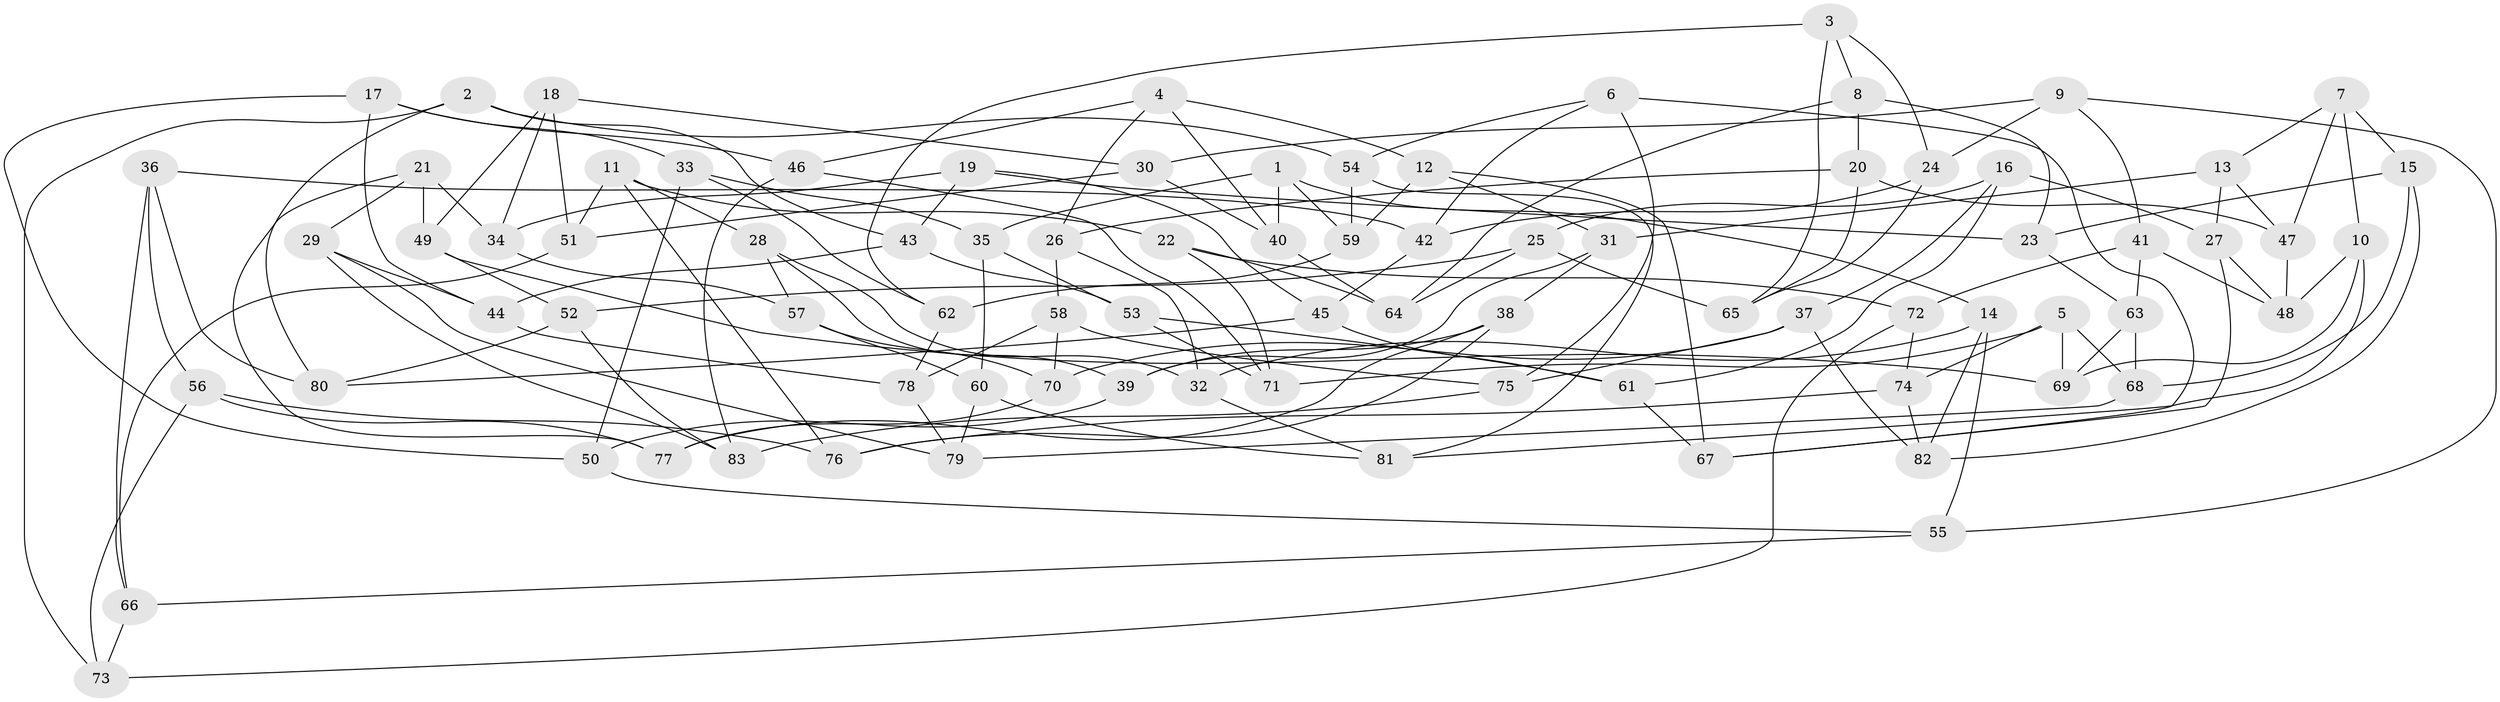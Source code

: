 // coarse degree distribution, {5: 0.21428571428571427, 3: 0.09523809523809523, 4: 0.23809523809523808, 6: 0.35714285714285715, 9: 0.023809523809523808, 7: 0.047619047619047616, 8: 0.023809523809523808}
// Generated by graph-tools (version 1.1) at 2025/38/03/04/25 23:38:15]
// undirected, 83 vertices, 166 edges
graph export_dot {
  node [color=gray90,style=filled];
  1;
  2;
  3;
  4;
  5;
  6;
  7;
  8;
  9;
  10;
  11;
  12;
  13;
  14;
  15;
  16;
  17;
  18;
  19;
  20;
  21;
  22;
  23;
  24;
  25;
  26;
  27;
  28;
  29;
  30;
  31;
  32;
  33;
  34;
  35;
  36;
  37;
  38;
  39;
  40;
  41;
  42;
  43;
  44;
  45;
  46;
  47;
  48;
  49;
  50;
  51;
  52;
  53;
  54;
  55;
  56;
  57;
  58;
  59;
  60;
  61;
  62;
  63;
  64;
  65;
  66;
  67;
  68;
  69;
  70;
  71;
  72;
  73;
  74;
  75;
  76;
  77;
  78;
  79;
  80;
  81;
  82;
  83;
  1 -- 40;
  1 -- 59;
  1 -- 35;
  1 -- 14;
  2 -- 43;
  2 -- 54;
  2 -- 80;
  2 -- 73;
  3 -- 62;
  3 -- 65;
  3 -- 8;
  3 -- 24;
  4 -- 12;
  4 -- 40;
  4 -- 46;
  4 -- 26;
  5 -- 69;
  5 -- 74;
  5 -- 71;
  5 -- 68;
  6 -- 42;
  6 -- 54;
  6 -- 75;
  6 -- 67;
  7 -- 13;
  7 -- 47;
  7 -- 10;
  7 -- 15;
  8 -- 64;
  8 -- 20;
  8 -- 23;
  9 -- 41;
  9 -- 30;
  9 -- 55;
  9 -- 24;
  10 -- 48;
  10 -- 81;
  10 -- 69;
  11 -- 51;
  11 -- 76;
  11 -- 22;
  11 -- 28;
  12 -- 59;
  12 -- 67;
  12 -- 31;
  13 -- 27;
  13 -- 31;
  13 -- 47;
  14 -- 55;
  14 -- 32;
  14 -- 82;
  15 -- 68;
  15 -- 23;
  15 -- 82;
  16 -- 25;
  16 -- 37;
  16 -- 27;
  16 -- 61;
  17 -- 46;
  17 -- 33;
  17 -- 44;
  17 -- 50;
  18 -- 30;
  18 -- 51;
  18 -- 34;
  18 -- 49;
  19 -- 45;
  19 -- 43;
  19 -- 23;
  19 -- 34;
  20 -- 65;
  20 -- 26;
  20 -- 47;
  21 -- 49;
  21 -- 29;
  21 -- 77;
  21 -- 34;
  22 -- 71;
  22 -- 64;
  22 -- 72;
  23 -- 63;
  24 -- 42;
  24 -- 65;
  25 -- 65;
  25 -- 52;
  25 -- 64;
  26 -- 32;
  26 -- 58;
  27 -- 67;
  27 -- 48;
  28 -- 57;
  28 -- 39;
  28 -- 32;
  29 -- 83;
  29 -- 79;
  29 -- 44;
  30 -- 51;
  30 -- 40;
  31 -- 39;
  31 -- 38;
  32 -- 81;
  33 -- 62;
  33 -- 50;
  33 -- 35;
  34 -- 57;
  35 -- 60;
  35 -- 53;
  36 -- 56;
  36 -- 80;
  36 -- 66;
  36 -- 42;
  37 -- 75;
  37 -- 82;
  37 -- 70;
  38 -- 39;
  38 -- 77;
  38 -- 76;
  39 -- 50;
  40 -- 64;
  41 -- 48;
  41 -- 72;
  41 -- 63;
  42 -- 45;
  43 -- 53;
  43 -- 44;
  44 -- 78;
  45 -- 80;
  45 -- 61;
  46 -- 83;
  46 -- 71;
  47 -- 48;
  49 -- 52;
  49 -- 69;
  50 -- 55;
  51 -- 66;
  52 -- 83;
  52 -- 80;
  53 -- 61;
  53 -- 71;
  54 -- 81;
  54 -- 59;
  55 -- 66;
  56 -- 76;
  56 -- 77;
  56 -- 73;
  57 -- 60;
  57 -- 70;
  58 -- 78;
  58 -- 75;
  58 -- 70;
  59 -- 62;
  60 -- 79;
  60 -- 81;
  61 -- 67;
  62 -- 78;
  63 -- 69;
  63 -- 68;
  66 -- 73;
  68 -- 79;
  70 -- 77;
  72 -- 73;
  72 -- 74;
  74 -- 76;
  74 -- 82;
  75 -- 83;
  78 -- 79;
}
